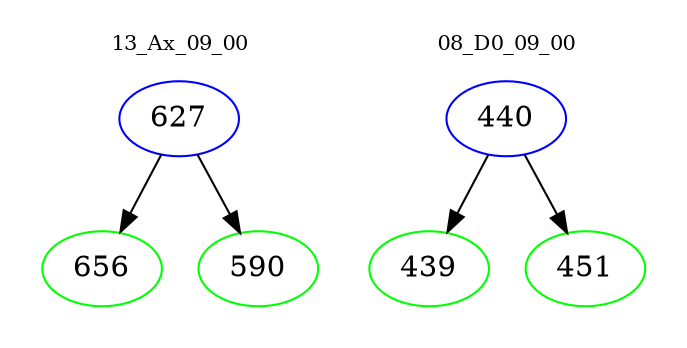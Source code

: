 digraph{
subgraph cluster_0 {
color = white
label = "13_Ax_09_00";
fontsize=10;
T0_627 [label="627", color="blue"]
T0_627 -> T0_656 [color="black"]
T0_656 [label="656", color="green"]
T0_627 -> T0_590 [color="black"]
T0_590 [label="590", color="green"]
}
subgraph cluster_1 {
color = white
label = "08_D0_09_00";
fontsize=10;
T1_440 [label="440", color="blue"]
T1_440 -> T1_439 [color="black"]
T1_439 [label="439", color="green"]
T1_440 -> T1_451 [color="black"]
T1_451 [label="451", color="green"]
}
}
